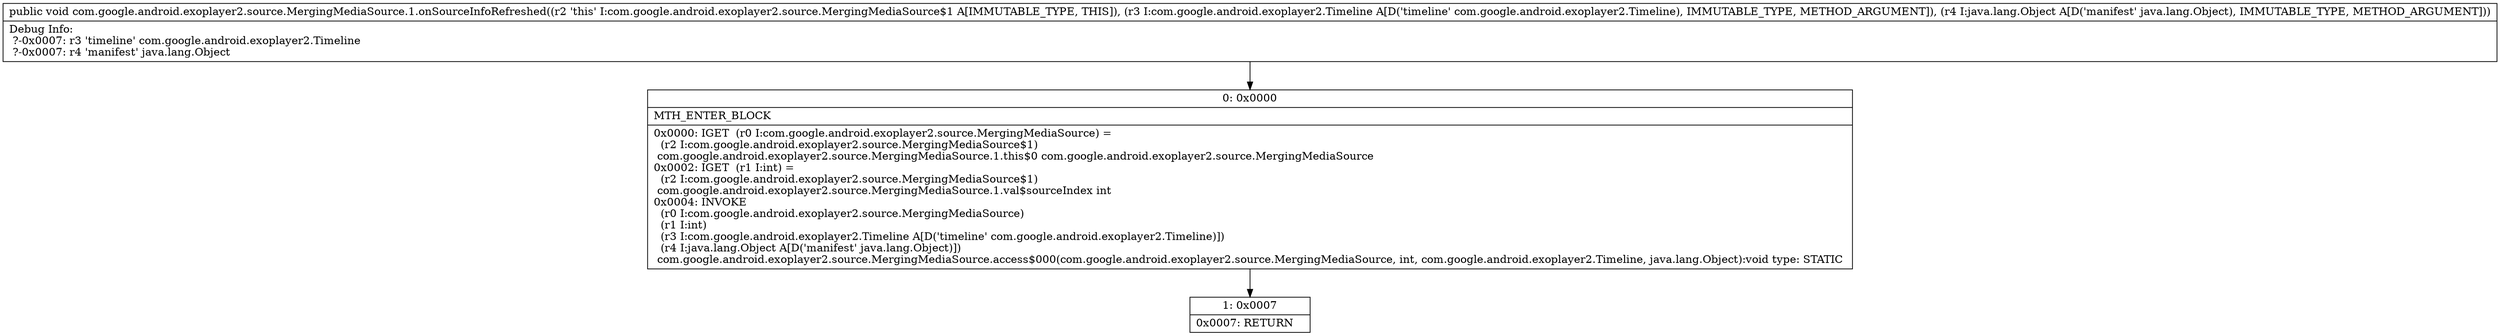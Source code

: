 digraph "CFG forcom.google.android.exoplayer2.source.MergingMediaSource.1.onSourceInfoRefreshed(Lcom\/google\/android\/exoplayer2\/Timeline;Ljava\/lang\/Object;)V" {
Node_0 [shape=record,label="{0\:\ 0x0000|MTH_ENTER_BLOCK\l|0x0000: IGET  (r0 I:com.google.android.exoplayer2.source.MergingMediaSource) = \l  (r2 I:com.google.android.exoplayer2.source.MergingMediaSource$1)\l com.google.android.exoplayer2.source.MergingMediaSource.1.this$0 com.google.android.exoplayer2.source.MergingMediaSource \l0x0002: IGET  (r1 I:int) = \l  (r2 I:com.google.android.exoplayer2.source.MergingMediaSource$1)\l com.google.android.exoplayer2.source.MergingMediaSource.1.val$sourceIndex int \l0x0004: INVOKE  \l  (r0 I:com.google.android.exoplayer2.source.MergingMediaSource)\l  (r1 I:int)\l  (r3 I:com.google.android.exoplayer2.Timeline A[D('timeline' com.google.android.exoplayer2.Timeline)])\l  (r4 I:java.lang.Object A[D('manifest' java.lang.Object)])\l com.google.android.exoplayer2.source.MergingMediaSource.access$000(com.google.android.exoplayer2.source.MergingMediaSource, int, com.google.android.exoplayer2.Timeline, java.lang.Object):void type: STATIC \l}"];
Node_1 [shape=record,label="{1\:\ 0x0007|0x0007: RETURN   \l}"];
MethodNode[shape=record,label="{public void com.google.android.exoplayer2.source.MergingMediaSource.1.onSourceInfoRefreshed((r2 'this' I:com.google.android.exoplayer2.source.MergingMediaSource$1 A[IMMUTABLE_TYPE, THIS]), (r3 I:com.google.android.exoplayer2.Timeline A[D('timeline' com.google.android.exoplayer2.Timeline), IMMUTABLE_TYPE, METHOD_ARGUMENT]), (r4 I:java.lang.Object A[D('manifest' java.lang.Object), IMMUTABLE_TYPE, METHOD_ARGUMENT]))  | Debug Info:\l  ?\-0x0007: r3 'timeline' com.google.android.exoplayer2.Timeline\l  ?\-0x0007: r4 'manifest' java.lang.Object\l}"];
MethodNode -> Node_0;
Node_0 -> Node_1;
}

